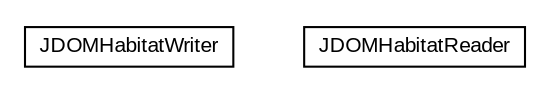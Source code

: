 #!/usr/local/bin/dot
#
# Class diagram 
# Generated by UMLGraph version R5_6-24-gf6e263 (http://www.umlgraph.org/)
#

digraph G {
	edge [fontname="arial",fontsize=10,labelfontname="arial",labelfontsize=10];
	node [fontname="arial",fontsize=10,shape=plaintext];
	nodesep=0.25;
	ranksep=0.5;
	// edu.arizona.biosemantics.semanticmarkup.markupelement.habitatDescr.io.lib.JDOMHabitatWriter
	c24594 [label=<<table title="edu.arizona.biosemantics.semanticmarkup.markupelement.habitatDescr.io.lib.JDOMHabitatWriter" border="0" cellborder="1" cellspacing="0" cellpadding="2" port="p" href="./JDOMHabitatWriter.html">
		<tr><td><table border="0" cellspacing="0" cellpadding="1">
<tr><td align="center" balign="center"> JDOMHabitatWriter </td></tr>
		</table></td></tr>
		</table>>, URL="./JDOMHabitatWriter.html", fontname="arial", fontcolor="black", fontsize=10.0];
	// edu.arizona.biosemantics.semanticmarkup.markupelement.habitatDescr.io.lib.JDOMHabitatReader
	c24595 [label=<<table title="edu.arizona.biosemantics.semanticmarkup.markupelement.habitatDescr.io.lib.JDOMHabitatReader" border="0" cellborder="1" cellspacing="0" cellpadding="2" port="p" href="./JDOMHabitatReader.html">
		<tr><td><table border="0" cellspacing="0" cellpadding="1">
<tr><td align="center" balign="center"> JDOMHabitatReader </td></tr>
		</table></td></tr>
		</table>>, URL="./JDOMHabitatReader.html", fontname="arial", fontcolor="black", fontsize=10.0];
}

